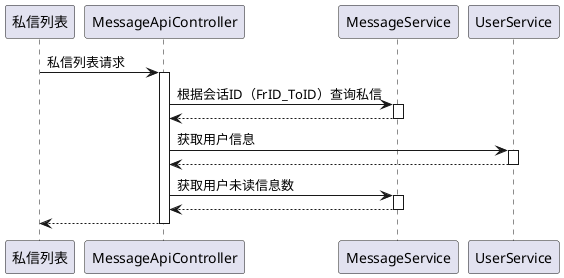 @startuml
participant 私信列表
私信列表 -> MessageApiController : 私信列表请求
activate MessageApiController
MessageApiController -> MessageService : 根据会话ID（FrID_ToID）查询私信
activate MessageService
MessageService --> MessageApiController
deactivate MessageService
MessageApiController -> UserService : 获取用户信息
activate UserService
UserService --> MessageApiController
deactivate UserService
MessageApiController -> MessageService : 获取用户未读信息数
activate MessageService
MessageService --> MessageApiController
deactivate MessageService
return
@enduml